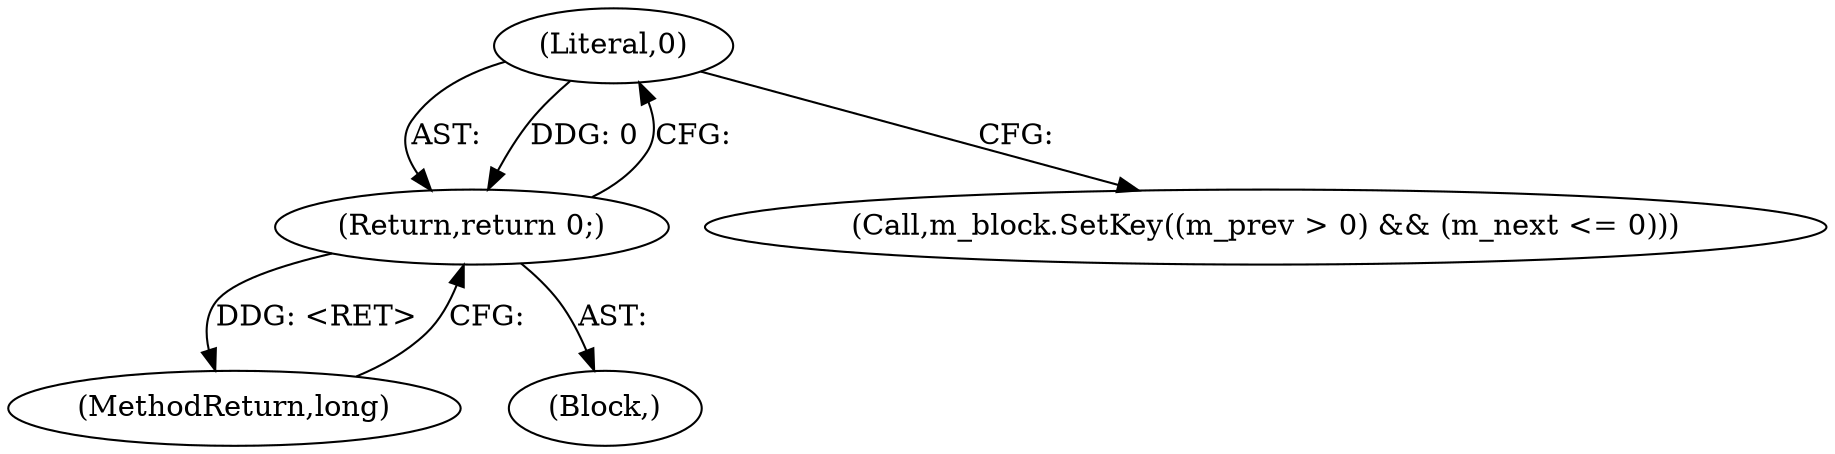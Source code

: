 digraph "1_Android_04839626ed859623901ebd3a5fd483982186b59d_173@del" {
"1000120" [label="(Literal,0)"];
"1000119" [label="(Return,return 0;)"];
"1000120" [label="(Literal,0)"];
"1000111" [label="(Call,m_block.SetKey((m_prev > 0) && (m_next <= 0)))"];
"1000119" [label="(Return,return 0;)"];
"1000121" [label="(MethodReturn,long)"];
"1000101" [label="(Block,)"];
"1000120" -> "1000119"  [label="AST: "];
"1000120" -> "1000111"  [label="CFG: "];
"1000119" -> "1000120"  [label="CFG: "];
"1000120" -> "1000119"  [label="DDG: 0"];
"1000119" -> "1000101"  [label="AST: "];
"1000121" -> "1000119"  [label="CFG: "];
"1000119" -> "1000121"  [label="DDG: <RET>"];
}
